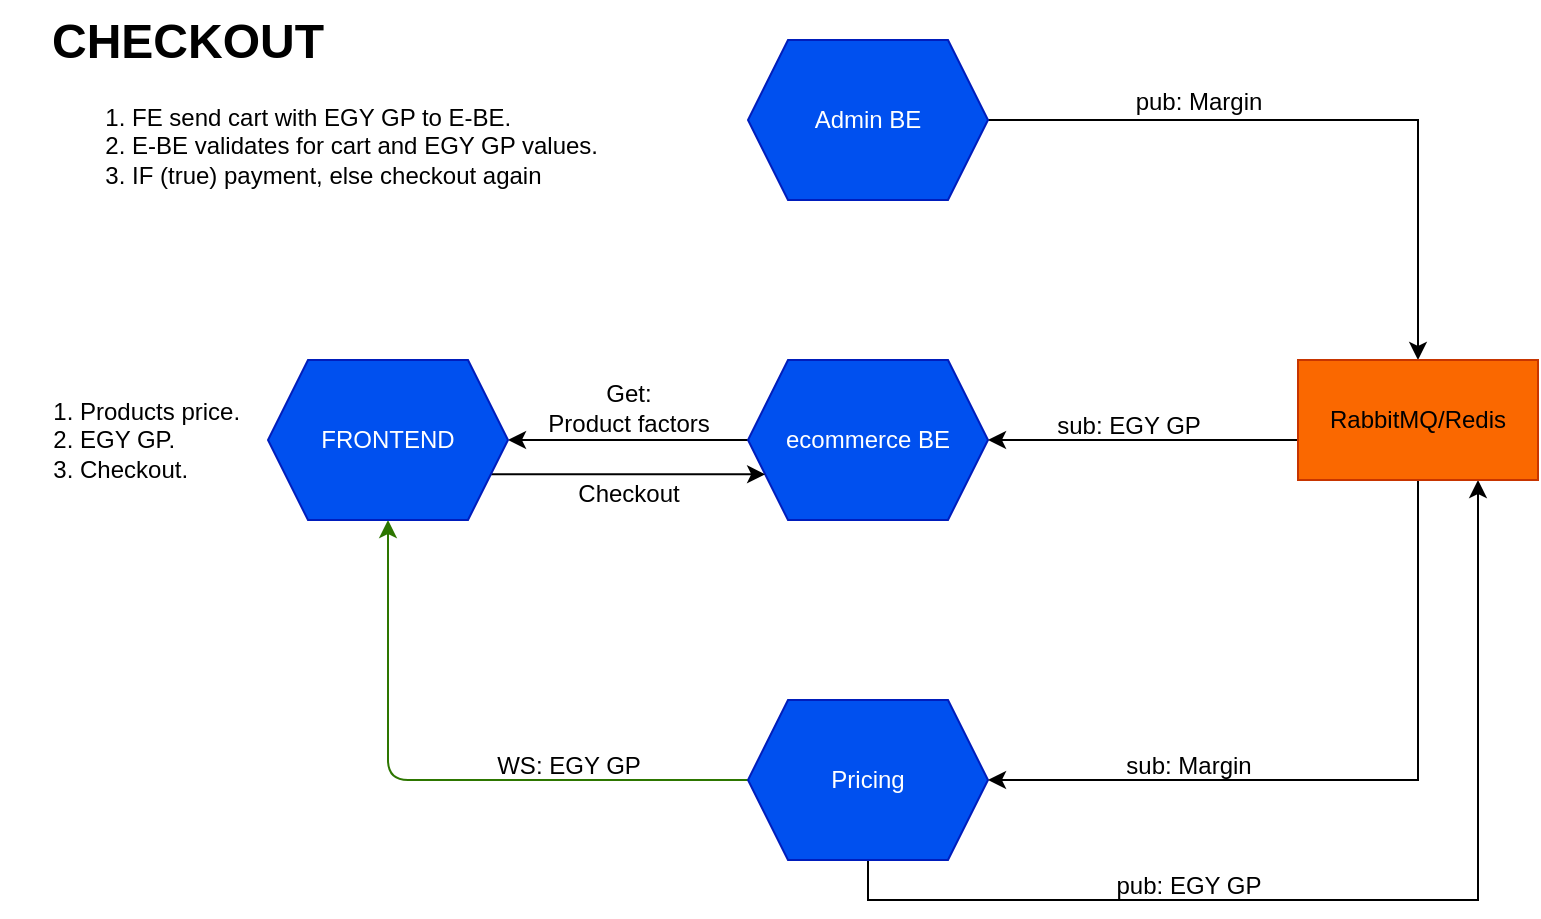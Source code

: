 <mxfile version="24.7.7">
  <diagram name="Page-1" id="0wSiagvtnfNr8y9Voo-c">
    <mxGraphModel dx="2089" dy="516" grid="1" gridSize="10" guides="1" tooltips="1" connect="1" arrows="1" fold="1" page="1" pageScale="1" pageWidth="1100" pageHeight="850" math="0" shadow="0">
      <root>
        <mxCell id="0" />
        <mxCell id="1" parent="0" />
        <mxCell id="CnBPKDSnlgArmJKLNGUT-5" style="edgeStyle=orthogonalEdgeStyle;rounded=0;orthogonalLoop=1;jettySize=auto;html=1;" edge="1" parent="1" source="CnBPKDSnlgArmJKLNGUT-1" target="CnBPKDSnlgArmJKLNGUT-4">
          <mxGeometry relative="1" as="geometry" />
        </mxCell>
        <mxCell id="CnBPKDSnlgArmJKLNGUT-1" value="Admin BE" style="shape=hexagon;perimeter=hexagonPerimeter2;whiteSpace=wrap;html=1;fixedSize=1;fillColor=#0050ef;fontColor=#ffffff;strokeColor=#001DBC;" vertex="1" parent="1">
          <mxGeometry x="370" y="280" width="120" height="80" as="geometry" />
        </mxCell>
        <mxCell id="CnBPKDSnlgArmJKLNGUT-19" style="edgeStyle=orthogonalEdgeStyle;rounded=0;orthogonalLoop=1;jettySize=auto;html=1;exitX=0;exitY=0.5;exitDx=0;exitDy=0;entryX=1;entryY=0.5;entryDx=0;entryDy=0;" edge="1" parent="1" source="CnBPKDSnlgArmJKLNGUT-2" target="CnBPKDSnlgArmJKLNGUT-14">
          <mxGeometry relative="1" as="geometry" />
        </mxCell>
        <mxCell id="CnBPKDSnlgArmJKLNGUT-2" value="ecommerce BE" style="shape=hexagon;perimeter=hexagonPerimeter2;whiteSpace=wrap;html=1;fixedSize=1;fillColor=#0050ef;fontColor=#ffffff;strokeColor=#001DBC;" vertex="1" parent="1">
          <mxGeometry x="370" y="440" width="120" height="80" as="geometry" />
        </mxCell>
        <mxCell id="CnBPKDSnlgArmJKLNGUT-9" style="edgeStyle=orthogonalEdgeStyle;rounded=0;orthogonalLoop=1;jettySize=auto;html=1;exitX=0.5;exitY=1;exitDx=0;exitDy=0;entryX=0.75;entryY=1;entryDx=0;entryDy=0;" edge="1" parent="1" source="CnBPKDSnlgArmJKLNGUT-3" target="CnBPKDSnlgArmJKLNGUT-4">
          <mxGeometry relative="1" as="geometry">
            <mxPoint x="740" y="510" as="targetPoint" />
          </mxGeometry>
        </mxCell>
        <mxCell id="CnBPKDSnlgArmJKLNGUT-17" style="edgeStyle=orthogonalEdgeStyle;rounded=1;orthogonalLoop=1;jettySize=auto;html=1;exitX=0;exitY=0.5;exitDx=0;exitDy=0;entryX=0.5;entryY=1;entryDx=0;entryDy=0;curved=0;fillColor=#60a917;strokeColor=#2D7600;" edge="1" parent="1" source="CnBPKDSnlgArmJKLNGUT-3" target="CnBPKDSnlgArmJKLNGUT-14">
          <mxGeometry relative="1" as="geometry" />
        </mxCell>
        <mxCell id="CnBPKDSnlgArmJKLNGUT-3" value="Pricing" style="shape=hexagon;perimeter=hexagonPerimeter2;whiteSpace=wrap;html=1;fixedSize=1;fillColor=#0050ef;fontColor=#ffffff;strokeColor=#001DBC;" vertex="1" parent="1">
          <mxGeometry x="370" y="610" width="120" height="80" as="geometry" />
        </mxCell>
        <mxCell id="CnBPKDSnlgArmJKLNGUT-7" style="edgeStyle=orthogonalEdgeStyle;rounded=0;orthogonalLoop=1;jettySize=auto;html=1;entryX=1;entryY=0.5;entryDx=0;entryDy=0;" edge="1" parent="1" source="CnBPKDSnlgArmJKLNGUT-4" target="CnBPKDSnlgArmJKLNGUT-3">
          <mxGeometry relative="1" as="geometry">
            <Array as="points">
              <mxPoint x="705" y="650" />
            </Array>
          </mxGeometry>
        </mxCell>
        <mxCell id="CnBPKDSnlgArmJKLNGUT-12" style="edgeStyle=orthogonalEdgeStyle;rounded=0;orthogonalLoop=1;jettySize=auto;html=1;entryX=1;entryY=0.5;entryDx=0;entryDy=0;" edge="1" parent="1" source="CnBPKDSnlgArmJKLNGUT-4" target="CnBPKDSnlgArmJKLNGUT-2">
          <mxGeometry relative="1" as="geometry">
            <Array as="points">
              <mxPoint x="650" y="480" />
              <mxPoint x="650" y="480" />
            </Array>
          </mxGeometry>
        </mxCell>
        <mxCell id="CnBPKDSnlgArmJKLNGUT-4" value="RabbitMQ/Redis" style="rounded=0;whiteSpace=wrap;html=1;fillColor=#fa6800;fontColor=#000000;strokeColor=#C73500;" vertex="1" parent="1">
          <mxGeometry x="645" y="440" width="120" height="60" as="geometry" />
        </mxCell>
        <mxCell id="CnBPKDSnlgArmJKLNGUT-6" value="pub: Margin" style="text;html=1;align=center;verticalAlign=middle;resizable=0;points=[];autosize=1;strokeColor=none;fillColor=none;" vertex="1" parent="1">
          <mxGeometry x="550" y="296" width="90" height="30" as="geometry" />
        </mxCell>
        <mxCell id="CnBPKDSnlgArmJKLNGUT-8" value="sub: Margin" style="text;html=1;align=center;verticalAlign=middle;resizable=0;points=[];autosize=1;strokeColor=none;fillColor=none;" vertex="1" parent="1">
          <mxGeometry x="545" y="628" width="90" height="30" as="geometry" />
        </mxCell>
        <mxCell id="CnBPKDSnlgArmJKLNGUT-10" value="pub: EGY GP" style="text;html=1;align=center;verticalAlign=middle;resizable=0;points=[];autosize=1;strokeColor=none;fillColor=none;" vertex="1" parent="1">
          <mxGeometry x="540" y="688" width="100" height="30" as="geometry" />
        </mxCell>
        <mxCell id="CnBPKDSnlgArmJKLNGUT-13" value="sub: EGY GP" style="text;html=1;align=center;verticalAlign=middle;resizable=0;points=[];autosize=1;strokeColor=none;fillColor=none;" vertex="1" parent="1">
          <mxGeometry x="510" y="458" width="100" height="30" as="geometry" />
        </mxCell>
        <mxCell id="CnBPKDSnlgArmJKLNGUT-23" style="edgeStyle=orthogonalEdgeStyle;rounded=0;orthogonalLoop=1;jettySize=auto;html=1;exitX=1;exitY=0.75;exitDx=0;exitDy=0;entryX=0;entryY=0.75;entryDx=0;entryDy=0;" edge="1" parent="1" source="CnBPKDSnlgArmJKLNGUT-14" target="CnBPKDSnlgArmJKLNGUT-2">
          <mxGeometry relative="1" as="geometry" />
        </mxCell>
        <mxCell id="CnBPKDSnlgArmJKLNGUT-14" value="FRONTEND" style="shape=hexagon;perimeter=hexagonPerimeter2;whiteSpace=wrap;html=1;fixedSize=1;fillColor=#0050ef;fontColor=#ffffff;strokeColor=#001DBC;" vertex="1" parent="1">
          <mxGeometry x="130" y="440" width="120" height="80" as="geometry" />
        </mxCell>
        <mxCell id="CnBPKDSnlgArmJKLNGUT-15" value="&lt;ol&gt;&lt;li&gt;&lt;span style=&quot;background-color: initial;&quot;&gt;Products price.&lt;/span&gt;&lt;/li&gt;&lt;li&gt;&lt;span style=&quot;background-color: initial;&quot;&gt;EGY GP.&lt;/span&gt;&lt;/li&gt;&lt;li&gt;&lt;span style=&quot;background-color: initial;&quot;&gt;Checkout.&lt;/span&gt;&lt;/li&gt;&lt;/ol&gt;" style="text;html=1;align=left;verticalAlign=middle;whiteSpace=wrap;rounded=0;spacing=-14;" vertex="1" parent="1">
          <mxGeometry x="10" y="420" width="110" height="120" as="geometry" />
        </mxCell>
        <mxCell id="CnBPKDSnlgArmJKLNGUT-18" value="WS: EGY GP" style="text;html=1;align=center;verticalAlign=middle;resizable=0;points=[];autosize=1;strokeColor=none;fillColor=none;" vertex="1" parent="1">
          <mxGeometry x="230" y="628" width="100" height="30" as="geometry" />
        </mxCell>
        <mxCell id="CnBPKDSnlgArmJKLNGUT-20" value="Get:&lt;div&gt;Product factors&lt;/div&gt;" style="text;html=1;align=center;verticalAlign=middle;resizable=0;points=[];autosize=1;strokeColor=none;fillColor=none;" vertex="1" parent="1">
          <mxGeometry x="260" y="444" width="100" height="40" as="geometry" />
        </mxCell>
        <mxCell id="CnBPKDSnlgArmJKLNGUT-22" value="&lt;h1 style=&quot;margin-top: 0px;&quot;&gt;CHECKOUT&lt;/h1&gt;&lt;p&gt;&lt;/p&gt;&lt;ol&gt;&lt;li&gt;FE send cart with EGY GP to E-BE.&lt;/li&gt;&lt;li&gt;E-BE validates for cart and EGY GP values.&lt;/li&gt;&lt;li&gt;IF (true) payment, else checkout again&lt;/li&gt;&lt;/ol&gt;&lt;p&gt;&lt;/p&gt;" style="text;html=1;whiteSpace=wrap;overflow=hidden;rounded=0;" vertex="1" parent="1">
          <mxGeometry x="20" y="260" width="300" height="120" as="geometry" />
        </mxCell>
        <mxCell id="CnBPKDSnlgArmJKLNGUT-24" value="Checkout" style="text;html=1;align=center;verticalAlign=middle;resizable=0;points=[];autosize=1;strokeColor=none;fillColor=none;" vertex="1" parent="1">
          <mxGeometry x="275" y="492" width="70" height="30" as="geometry" />
        </mxCell>
      </root>
    </mxGraphModel>
  </diagram>
</mxfile>
